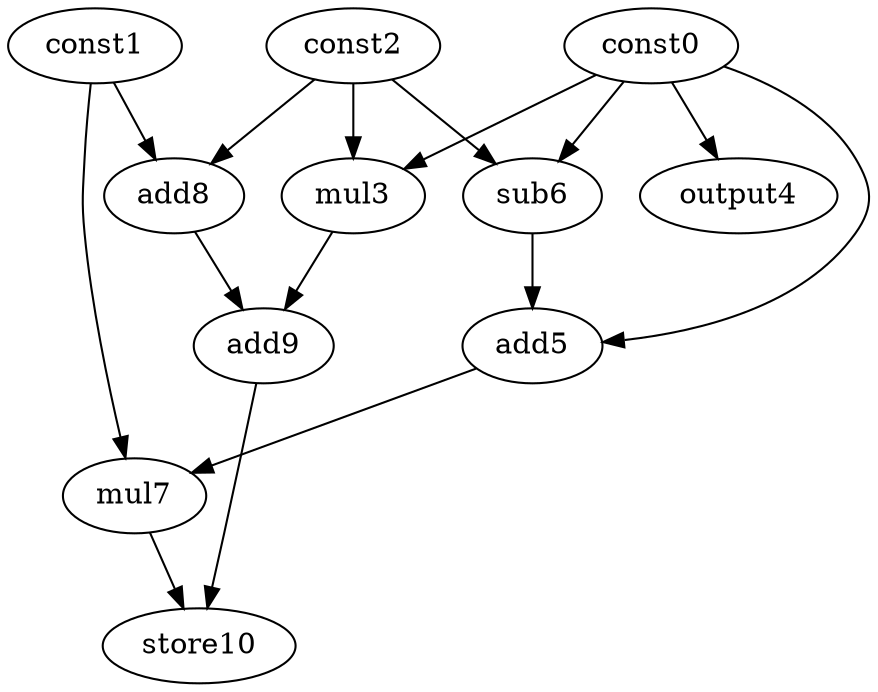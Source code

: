 digraph G { 
const0[opcode=const]; 
const1[opcode=const]; 
const2[opcode=const]; 
mul3[opcode=mul]; 
output4[opcode=output]; 
add5[opcode=add]; 
sub6[opcode=sub]; 
mul7[opcode=mul]; 
add8[opcode=add]; 
add9[opcode=add]; 
store10[opcode=store]; 
const0->mul3[operand=0];
const2->mul3[operand=1];
const0->output4[operand=0];
const0->sub6[operand=0];
const2->sub6[operand=1];
const1->add8[operand=0];
const2->add8[operand=1];
const0->add5[operand=0];
sub6->add5[operand=1];
add8->add9[operand=0];
mul3->add9[operand=1];
const1->mul7[operand=0];
add5->mul7[operand=1];
add9->store10[operand=0];
mul7->store10[operand=1];
}
